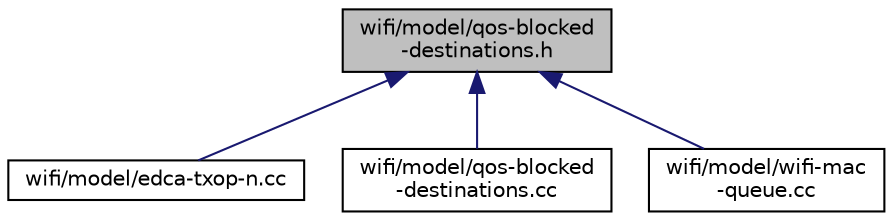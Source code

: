 digraph "wifi/model/qos-blocked-destinations.h"
{
  edge [fontname="Helvetica",fontsize="10",labelfontname="Helvetica",labelfontsize="10"];
  node [fontname="Helvetica",fontsize="10",shape=record];
  Node1 [label="wifi/model/qos-blocked\l-destinations.h",height=0.2,width=0.4,color="black", fillcolor="grey75", style="filled", fontcolor="black"];
  Node1 -> Node2 [dir="back",color="midnightblue",fontsize="10",style="solid"];
  Node2 [label="wifi/model/edca-txop-n.cc",height=0.2,width=0.4,color="black", fillcolor="white", style="filled",URL="$d4/d78/edca-txop-n_8cc.html"];
  Node1 -> Node3 [dir="back",color="midnightblue",fontsize="10",style="solid"];
  Node3 [label="wifi/model/qos-blocked\l-destinations.cc",height=0.2,width=0.4,color="black", fillcolor="white", style="filled",URL="$d7/d5d/qos-blocked-destinations_8cc.html"];
  Node1 -> Node4 [dir="back",color="midnightblue",fontsize="10",style="solid"];
  Node4 [label="wifi/model/wifi-mac\l-queue.cc",height=0.2,width=0.4,color="black", fillcolor="white", style="filled",URL="$df/dd9/wifi-mac-queue_8cc.html"];
}
